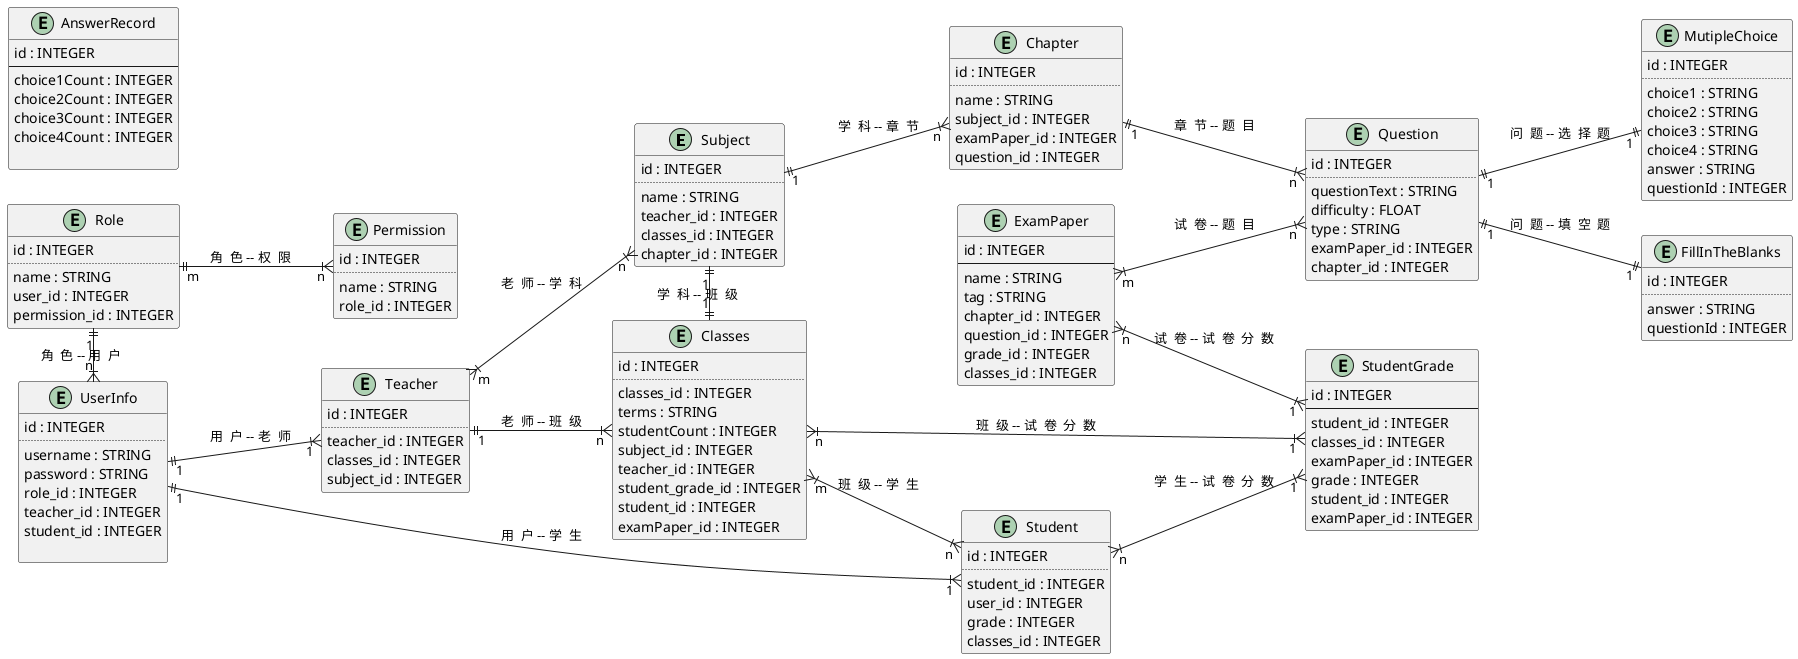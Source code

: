 @startuml Models
left to right direction
entity Subject{
    id : INTEGER
    ..
    name : STRING
    teacher_id : INTEGER
    classes_id : INTEGER
    chapter_id : INTEGER
}


entity Chapter{
    id : INTEGER
    ..
    name : STRING
    subject_id : INTEGER
    examPaper_id : INTEGER
    question_id : INTEGER
}


entity ExamPaper{
    id : INTEGER
    --
    name : STRING
    tag : STRING
    chapter_id : INTEGER
    question_id : INTEGER
    grade_id : INTEGER
    classes_id : INTEGER
}


entity Question{
    id : INTEGER
    ..
    questionText : STRING
    difficulty : FLOAT
    type : STRING
    examPaper_id : INTEGER
    chapter_id : INTEGER
}

entity MutipleChoice{
    id : INTEGER
    ..
    choice1 : STRING
    choice2 : STRING
    choice3 : STRING
    choice4 : STRING
    answer : STRING
    questionId : INTEGER
}

entity FillInTheBlanks{
    id : INTEGER
    ..
    answer : STRING
    questionId : INTEGER
}


entity Role{
    id : INTEGER
    ..
    name : STRING
    user_id : INTEGER
    permission_id : INTEGER
}


entity Permission{
    id : INTEGER
    ..
    name : STRING
    role_id : INTEGER
}


entity UserInfo{
    id : INTEGER
    ..
    username : STRING
    password : STRING
    role_id : INTEGER
    teacher_id : INTEGER
    student_id : INTEGER

}

entity Teacher{
    id : INTEGER
    ..
    teacher_id : INTEGER
    classes_id : INTEGER
    subject_id : INTEGER
}


entity Classes{
    id : INTEGER
    ..
    classes_id : INTEGER
    terms : STRING
    studentCount : INTEGER
    subject_id : INTEGER
    teacher_id : INTEGER
    student_grade_id : INTEGER
    student_id : INTEGER
    examPaper_id : INTEGER
}


entity Student{
    id : INTEGER
    ..
    student_id : INTEGER
    user_id : INTEGER
    grade : INTEGER
    classes_id : INTEGER
}


entity StudentGrade{
    id : INTEGER
    --
    student_id : INTEGER
    classes_id : INTEGER
    examPaper_id : INTEGER
    grade : INTEGER
    student_id : INTEGER
    examPaper_id : INTEGER
}


entity AnswerRecord{
    id : INTEGER
    --
    choice1Count : INTEGER
    choice2Count : INTEGER
    choice3Count : INTEGER
    choice4Count : INTEGER

}


Role "m" ||--|{ "n" Permission: 角  色 -- 权  限
Role "1" ||-|{ "n" UserInfo: 角  色 -- 用  户
UserInfo "1" ||--|{ "1" Teacher: 用  户 -- 老  师
UserInfo "1" ||-|{ "1" Student: 用  户 -- 学  生
Teacher "1" ||-|{ "n" Classes: 老  师 -- 班  级
Classes "m" }|--|{ "n" Student: 班  级 -- 学  生
Student "n" }|--|{ "1" StudentGrade: 学  生 -- 试  卷  分  数
Classes "n" }|--|{ "1" StudentGrade: 班  级 -- 试  卷  分  数
ExamPaper "n" }|--|{ "1" StudentGrade: 试  卷 -- 试  卷  分  数
Teacher "m" }|--|{ "n" Subject: 老  师 -- 学  科
Subject "1" ||--|{ "n" Chapter: 学  科 -- 章  节
Subject "1" ||-|| "1" Classes: 学  科 -- 班  级
Chapter "1" ||--|{ "n" Question: 章  节 -- 题  目
Question "1" ||--|| "1" MutipleChoice: 问  题 -- 选  择  题
Question "1" ||--|| "1" FillInTheBlanks: 问  题 -- 填  空  题
ExamPaper "m" }|--|{ "n" Question: 试  卷 -- 题  目
@enduml
